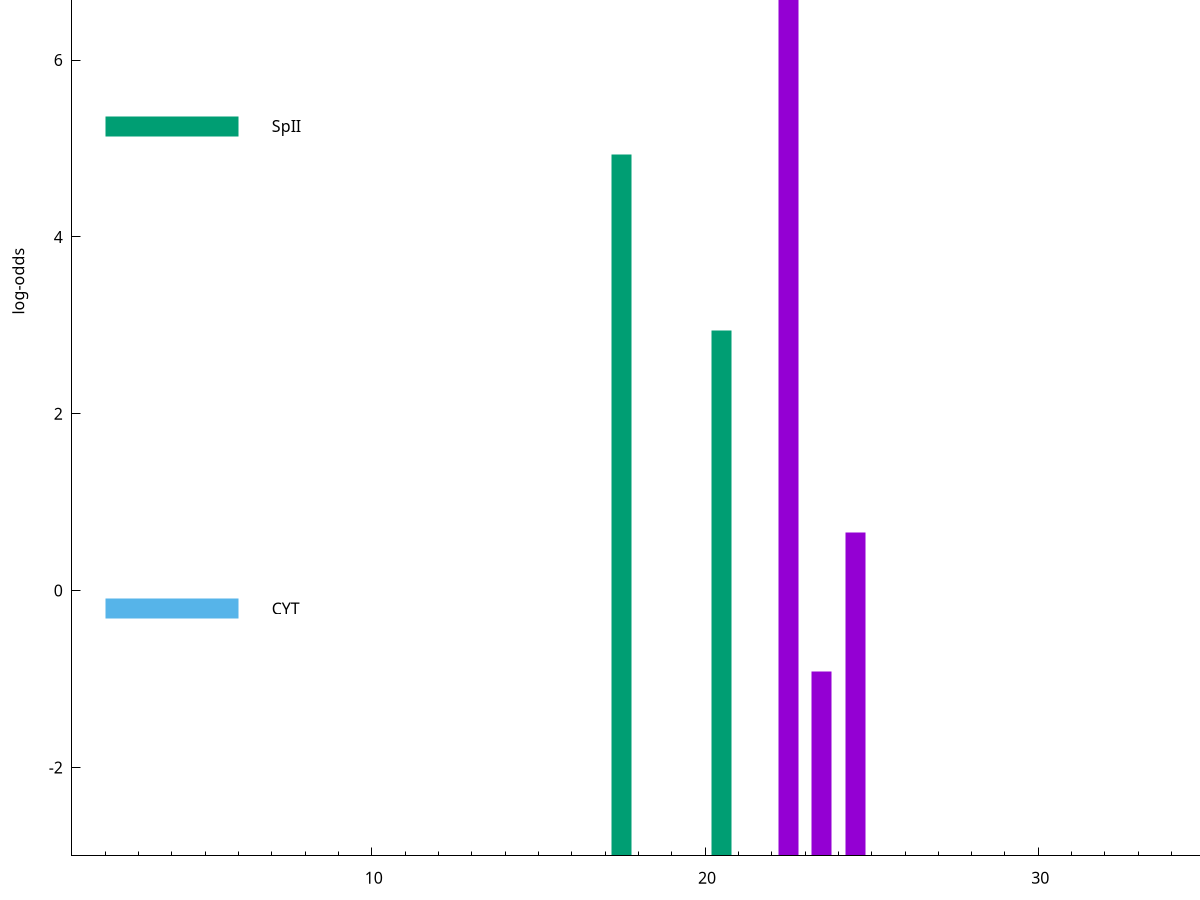 set title "LipoP predictions for SRR5666458.gff"
set size 2., 1.4
set xrange [1:70] 
set mxtics 10
set yrange [-3:10]
set y2range [0:13]
set ylabel "log-odds"
set term postscript eps color solid "Helvetica" 30
set output "SRR5666458.gff19.eps"
set arrow from 2,8.83242 to 6,8.83242 nohead lt 1 lw 20
set label "SpI" at 7,8.83242
set arrow from 2,5.2526 to 6,5.2526 nohead lt 2 lw 20
set label "SpII" at 7,5.2526
set arrow from 2,-0.200913 to 6,-0.200913 nohead lt 3 lw 20
set label "CYT" at 7,-0.200913
set arrow from 2,8.83242 to 6,8.83242 nohead lt 1 lw 20
set label "SpI" at 7,8.83242
# NOTE: The scores below are the log-odds scores with the threshold
# NOTE: subtracted (a hack to make gnuplot make the histogram all
# NOTE: look nice).
plot "-" axes x1y2 title "" with impulses lt 2 lw 20, "-" axes x1y2 title "" with impulses lt 1 lw 20
17.500000 7.927490
20.500000 5.943330
e
22.500000 11.825190
24.500000 3.656009
23.500000 2.087411
e
exit
